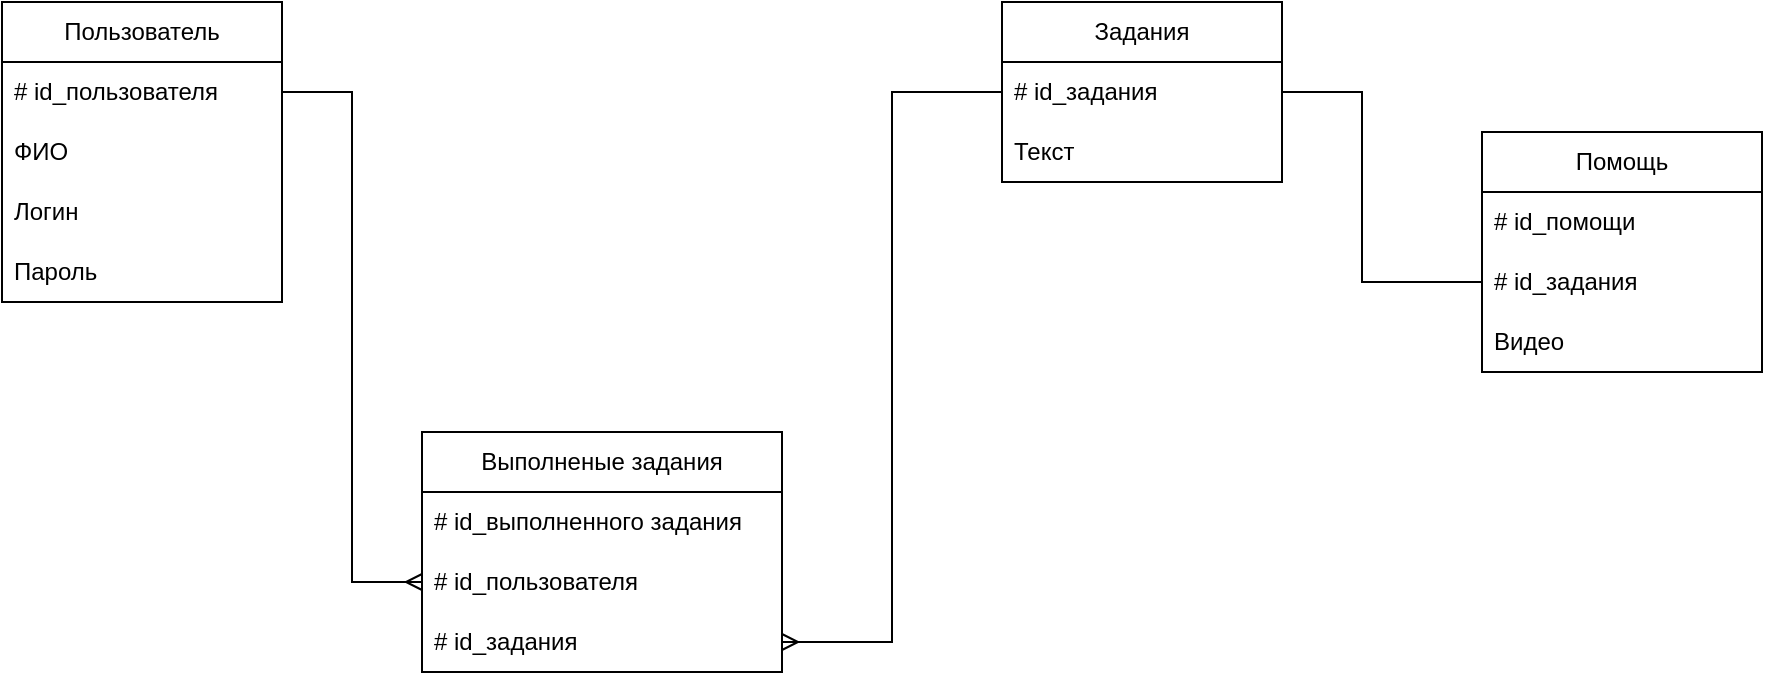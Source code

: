 <mxfile version="21.3.7" type="device">
  <diagram name="Страница 1" id="0i1DarDcap114LJDYDS0">
    <mxGraphModel dx="614" dy="733" grid="1" gridSize="10" guides="1" tooltips="1" connect="1" arrows="1" fold="1" page="1" pageScale="1" pageWidth="827" pageHeight="1169" math="0" shadow="0">
      <root>
        <mxCell id="0" />
        <mxCell id="1" parent="0" />
        <mxCell id="HZmGalK_-9rClQAnqdX9-1" value="Пользователь" style="swimlane;fontStyle=0;childLayout=stackLayout;horizontal=1;startSize=30;horizontalStack=0;resizeParent=1;resizeParentMax=0;resizeLast=0;collapsible=1;marginBottom=0;whiteSpace=wrap;html=1;" parent="1" vertex="1">
          <mxGeometry x="40" y="215" width="140" height="150" as="geometry" />
        </mxCell>
        <mxCell id="HZmGalK_-9rClQAnqdX9-2" value="# id_пользователя" style="text;strokeColor=none;fillColor=none;align=left;verticalAlign=middle;spacingLeft=4;spacingRight=4;overflow=hidden;points=[[0,0.5],[1,0.5]];portConstraint=eastwest;rotatable=0;whiteSpace=wrap;html=1;" parent="HZmGalK_-9rClQAnqdX9-1" vertex="1">
          <mxGeometry y="30" width="140" height="30" as="geometry" />
        </mxCell>
        <mxCell id="HZmGalK_-9rClQAnqdX9-3" value="ФИО" style="text;strokeColor=none;fillColor=none;align=left;verticalAlign=middle;spacingLeft=4;spacingRight=4;overflow=hidden;points=[[0,0.5],[1,0.5]];portConstraint=eastwest;rotatable=0;whiteSpace=wrap;html=1;" parent="HZmGalK_-9rClQAnqdX9-1" vertex="1">
          <mxGeometry y="60" width="140" height="30" as="geometry" />
        </mxCell>
        <mxCell id="HZmGalK_-9rClQAnqdX9-4" value="Логин" style="text;strokeColor=none;fillColor=none;align=left;verticalAlign=middle;spacingLeft=4;spacingRight=4;overflow=hidden;points=[[0,0.5],[1,0.5]];portConstraint=eastwest;rotatable=0;whiteSpace=wrap;html=1;" parent="HZmGalK_-9rClQAnqdX9-1" vertex="1">
          <mxGeometry y="90" width="140" height="30" as="geometry" />
        </mxCell>
        <mxCell id="HZmGalK_-9rClQAnqdX9-5" value="Пароль" style="text;strokeColor=none;fillColor=none;align=left;verticalAlign=middle;spacingLeft=4;spacingRight=4;overflow=hidden;points=[[0,0.5],[1,0.5]];portConstraint=eastwest;rotatable=0;whiteSpace=wrap;html=1;" parent="HZmGalK_-9rClQAnqdX9-1" vertex="1">
          <mxGeometry y="120" width="140" height="30" as="geometry" />
        </mxCell>
        <mxCell id="HZmGalK_-9rClQAnqdX9-6" value="Задания" style="swimlane;fontStyle=0;childLayout=stackLayout;horizontal=1;startSize=30;horizontalStack=0;resizeParent=1;resizeParentMax=0;resizeLast=0;collapsible=1;marginBottom=0;whiteSpace=wrap;html=1;" parent="1" vertex="1">
          <mxGeometry x="540" y="215" width="140" height="90" as="geometry" />
        </mxCell>
        <mxCell id="HZmGalK_-9rClQAnqdX9-7" value="# id_задания" style="text;strokeColor=none;fillColor=none;align=left;verticalAlign=middle;spacingLeft=4;spacingRight=4;overflow=hidden;points=[[0,0.5],[1,0.5]];portConstraint=eastwest;rotatable=0;whiteSpace=wrap;html=1;" parent="HZmGalK_-9rClQAnqdX9-6" vertex="1">
          <mxGeometry y="30" width="140" height="30" as="geometry" />
        </mxCell>
        <mxCell id="HZmGalK_-9rClQAnqdX9-8" value="Текст" style="text;strokeColor=none;fillColor=none;align=left;verticalAlign=middle;spacingLeft=4;spacingRight=4;overflow=hidden;points=[[0,0.5],[1,0.5]];portConstraint=eastwest;rotatable=0;whiteSpace=wrap;html=1;" parent="HZmGalK_-9rClQAnqdX9-6" vertex="1">
          <mxGeometry y="60" width="140" height="30" as="geometry" />
        </mxCell>
        <mxCell id="HZmGalK_-9rClQAnqdX9-10" value="Помощь" style="swimlane;fontStyle=0;childLayout=stackLayout;horizontal=1;startSize=30;horizontalStack=0;resizeParent=1;resizeParentMax=0;resizeLast=0;collapsible=1;marginBottom=0;whiteSpace=wrap;html=1;" parent="1" vertex="1">
          <mxGeometry x="780" y="280" width="140" height="120" as="geometry" />
        </mxCell>
        <mxCell id="HZmGalK_-9rClQAnqdX9-11" value="# id_помощи" style="text;strokeColor=none;fillColor=none;align=left;verticalAlign=middle;spacingLeft=4;spacingRight=4;overflow=hidden;points=[[0,0.5],[1,0.5]];portConstraint=eastwest;rotatable=0;whiteSpace=wrap;html=1;" parent="HZmGalK_-9rClQAnqdX9-10" vertex="1">
          <mxGeometry y="30" width="140" height="30" as="geometry" />
        </mxCell>
        <mxCell id="HZmGalK_-9rClQAnqdX9-12" value="# id_задания" style="text;strokeColor=none;fillColor=none;align=left;verticalAlign=middle;spacingLeft=4;spacingRight=4;overflow=hidden;points=[[0,0.5],[1,0.5]];portConstraint=eastwest;rotatable=0;whiteSpace=wrap;html=1;" parent="HZmGalK_-9rClQAnqdX9-10" vertex="1">
          <mxGeometry y="60" width="140" height="30" as="geometry" />
        </mxCell>
        <mxCell id="HZmGalK_-9rClQAnqdX9-13" value="Видео" style="text;strokeColor=none;fillColor=none;align=left;verticalAlign=middle;spacingLeft=4;spacingRight=4;overflow=hidden;points=[[0,0.5],[1,0.5]];portConstraint=eastwest;rotatable=0;whiteSpace=wrap;html=1;" parent="HZmGalK_-9rClQAnqdX9-10" vertex="1">
          <mxGeometry y="90" width="140" height="30" as="geometry" />
        </mxCell>
        <mxCell id="HZmGalK_-9rClQAnqdX9-14" value="Выполненые задания" style="swimlane;fontStyle=0;childLayout=stackLayout;horizontal=1;startSize=30;horizontalStack=0;resizeParent=1;resizeParentMax=0;resizeLast=0;collapsible=1;marginBottom=0;whiteSpace=wrap;html=1;" parent="1" vertex="1">
          <mxGeometry x="250" y="430" width="180" height="120" as="geometry">
            <mxRectangle x="250" y="430" width="160" height="30" as="alternateBounds" />
          </mxGeometry>
        </mxCell>
        <mxCell id="HZmGalK_-9rClQAnqdX9-16" value="# id_выполненного задания" style="text;strokeColor=none;fillColor=none;align=left;verticalAlign=middle;spacingLeft=4;spacingRight=4;overflow=hidden;points=[[0,0.5],[1,0.5]];portConstraint=eastwest;rotatable=0;whiteSpace=wrap;html=1;" parent="HZmGalK_-9rClQAnqdX9-14" vertex="1">
          <mxGeometry y="30" width="180" height="30" as="geometry" />
        </mxCell>
        <mxCell id="HZmGalK_-9rClQAnqdX9-15" value="# id_пользователя" style="text;strokeColor=none;fillColor=none;align=left;verticalAlign=middle;spacingLeft=4;spacingRight=4;overflow=hidden;points=[[0,0.5],[1,0.5]];portConstraint=eastwest;rotatable=0;whiteSpace=wrap;html=1;" parent="HZmGalK_-9rClQAnqdX9-14" vertex="1">
          <mxGeometry y="60" width="180" height="30" as="geometry" />
        </mxCell>
        <mxCell id="HZmGalK_-9rClQAnqdX9-17" value="# id_задания" style="text;strokeColor=none;fillColor=none;align=left;verticalAlign=middle;spacingLeft=4;spacingRight=4;overflow=hidden;points=[[0,0.5],[1,0.5]];portConstraint=eastwest;rotatable=0;whiteSpace=wrap;html=1;" parent="HZmGalK_-9rClQAnqdX9-14" vertex="1">
          <mxGeometry y="90" width="180" height="30" as="geometry" />
        </mxCell>
        <mxCell id="HZmGalK_-9rClQAnqdX9-18" value="" style="endArrow=none;html=1;rounded=0;exitX=1;exitY=0.5;exitDx=0;exitDy=0;entryX=0;entryY=0.5;entryDx=0;entryDy=0;" parent="1" source="HZmGalK_-9rClQAnqdX9-7" target="HZmGalK_-9rClQAnqdX9-12" edge="1">
          <mxGeometry width="50" height="50" relative="1" as="geometry">
            <mxPoint x="390" y="350" as="sourcePoint" />
            <mxPoint x="440" y="300" as="targetPoint" />
            <Array as="points">
              <mxPoint x="720" y="260" />
              <mxPoint x="720" y="355" />
            </Array>
          </mxGeometry>
        </mxCell>
        <mxCell id="HZmGalK_-9rClQAnqdX9-19" style="edgeStyle=orthogonalEdgeStyle;rounded=0;orthogonalLoop=1;jettySize=auto;html=1;exitX=1;exitY=0.5;exitDx=0;exitDy=0;entryX=0;entryY=0.5;entryDx=0;entryDy=0;endArrow=ERmany;endFill=0;" parent="1" source="HZmGalK_-9rClQAnqdX9-2" target="HZmGalK_-9rClQAnqdX9-15" edge="1">
          <mxGeometry relative="1" as="geometry" />
        </mxCell>
        <mxCell id="HZmGalK_-9rClQAnqdX9-20" style="edgeStyle=orthogonalEdgeStyle;rounded=0;orthogonalLoop=1;jettySize=auto;html=1;exitX=0;exitY=0.5;exitDx=0;exitDy=0;endArrow=ERmany;endFill=0;" parent="1" source="HZmGalK_-9rClQAnqdX9-7" target="HZmGalK_-9rClQAnqdX9-17" edge="1">
          <mxGeometry relative="1" as="geometry" />
        </mxCell>
      </root>
    </mxGraphModel>
  </diagram>
</mxfile>
